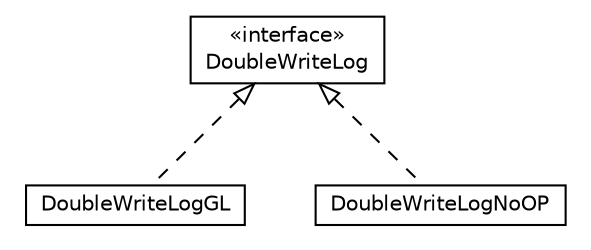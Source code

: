 #!/usr/local/bin/dot
#
# Class diagram 
# Generated by UMLGraph version R5_6-24-gf6e263 (http://www.umlgraph.org/)
#

digraph G {
	edge [fontname="Helvetica",fontsize=10,labelfontname="Helvetica",labelfontsize=10];
	node [fontname="Helvetica",fontsize=10,shape=plaintext];
	nodesep=0.25;
	ranksep=0.5;
	// com.orientechnologies.orient.core.storage.cache.local.doublewritelog.DoubleWriteLog
	c340934 [label=<<table title="com.orientechnologies.orient.core.storage.cache.local.doublewritelog.DoubleWriteLog" border="0" cellborder="1" cellspacing="0" cellpadding="2" port="p" href="./DoubleWriteLog.html">
		<tr><td><table border="0" cellspacing="0" cellpadding="1">
<tr><td align="center" balign="center"> &#171;interface&#187; </td></tr>
<tr><td align="center" balign="center"> DoubleWriteLog </td></tr>
		</table></td></tr>
		</table>>, URL="./DoubleWriteLog.html", fontname="Helvetica", fontcolor="black", fontsize=10.0];
	// com.orientechnologies.orient.core.storage.cache.local.doublewritelog.DoubleWriteLogGL
	c340935 [label=<<table title="com.orientechnologies.orient.core.storage.cache.local.doublewritelog.DoubleWriteLogGL" border="0" cellborder="1" cellspacing="0" cellpadding="2" port="p" href="./DoubleWriteLogGL.html">
		<tr><td><table border="0" cellspacing="0" cellpadding="1">
<tr><td align="center" balign="center"> DoubleWriteLogGL </td></tr>
		</table></td></tr>
		</table>>, URL="./DoubleWriteLogGL.html", fontname="Helvetica", fontcolor="black", fontsize=10.0];
	// com.orientechnologies.orient.core.storage.cache.local.doublewritelog.DoubleWriteLogNoOP
	c340936 [label=<<table title="com.orientechnologies.orient.core.storage.cache.local.doublewritelog.DoubleWriteLogNoOP" border="0" cellborder="1" cellspacing="0" cellpadding="2" port="p" href="./DoubleWriteLogNoOP.html">
		<tr><td><table border="0" cellspacing="0" cellpadding="1">
<tr><td align="center" balign="center"> DoubleWriteLogNoOP </td></tr>
		</table></td></tr>
		</table>>, URL="./DoubleWriteLogNoOP.html", fontname="Helvetica", fontcolor="black", fontsize=10.0];
	//com.orientechnologies.orient.core.storage.cache.local.doublewritelog.DoubleWriteLogGL implements com.orientechnologies.orient.core.storage.cache.local.doublewritelog.DoubleWriteLog
	c340934:p -> c340935:p [dir=back,arrowtail=empty,style=dashed];
	//com.orientechnologies.orient.core.storage.cache.local.doublewritelog.DoubleWriteLogNoOP implements com.orientechnologies.orient.core.storage.cache.local.doublewritelog.DoubleWriteLog
	c340934:p -> c340936:p [dir=back,arrowtail=empty,style=dashed];
}

